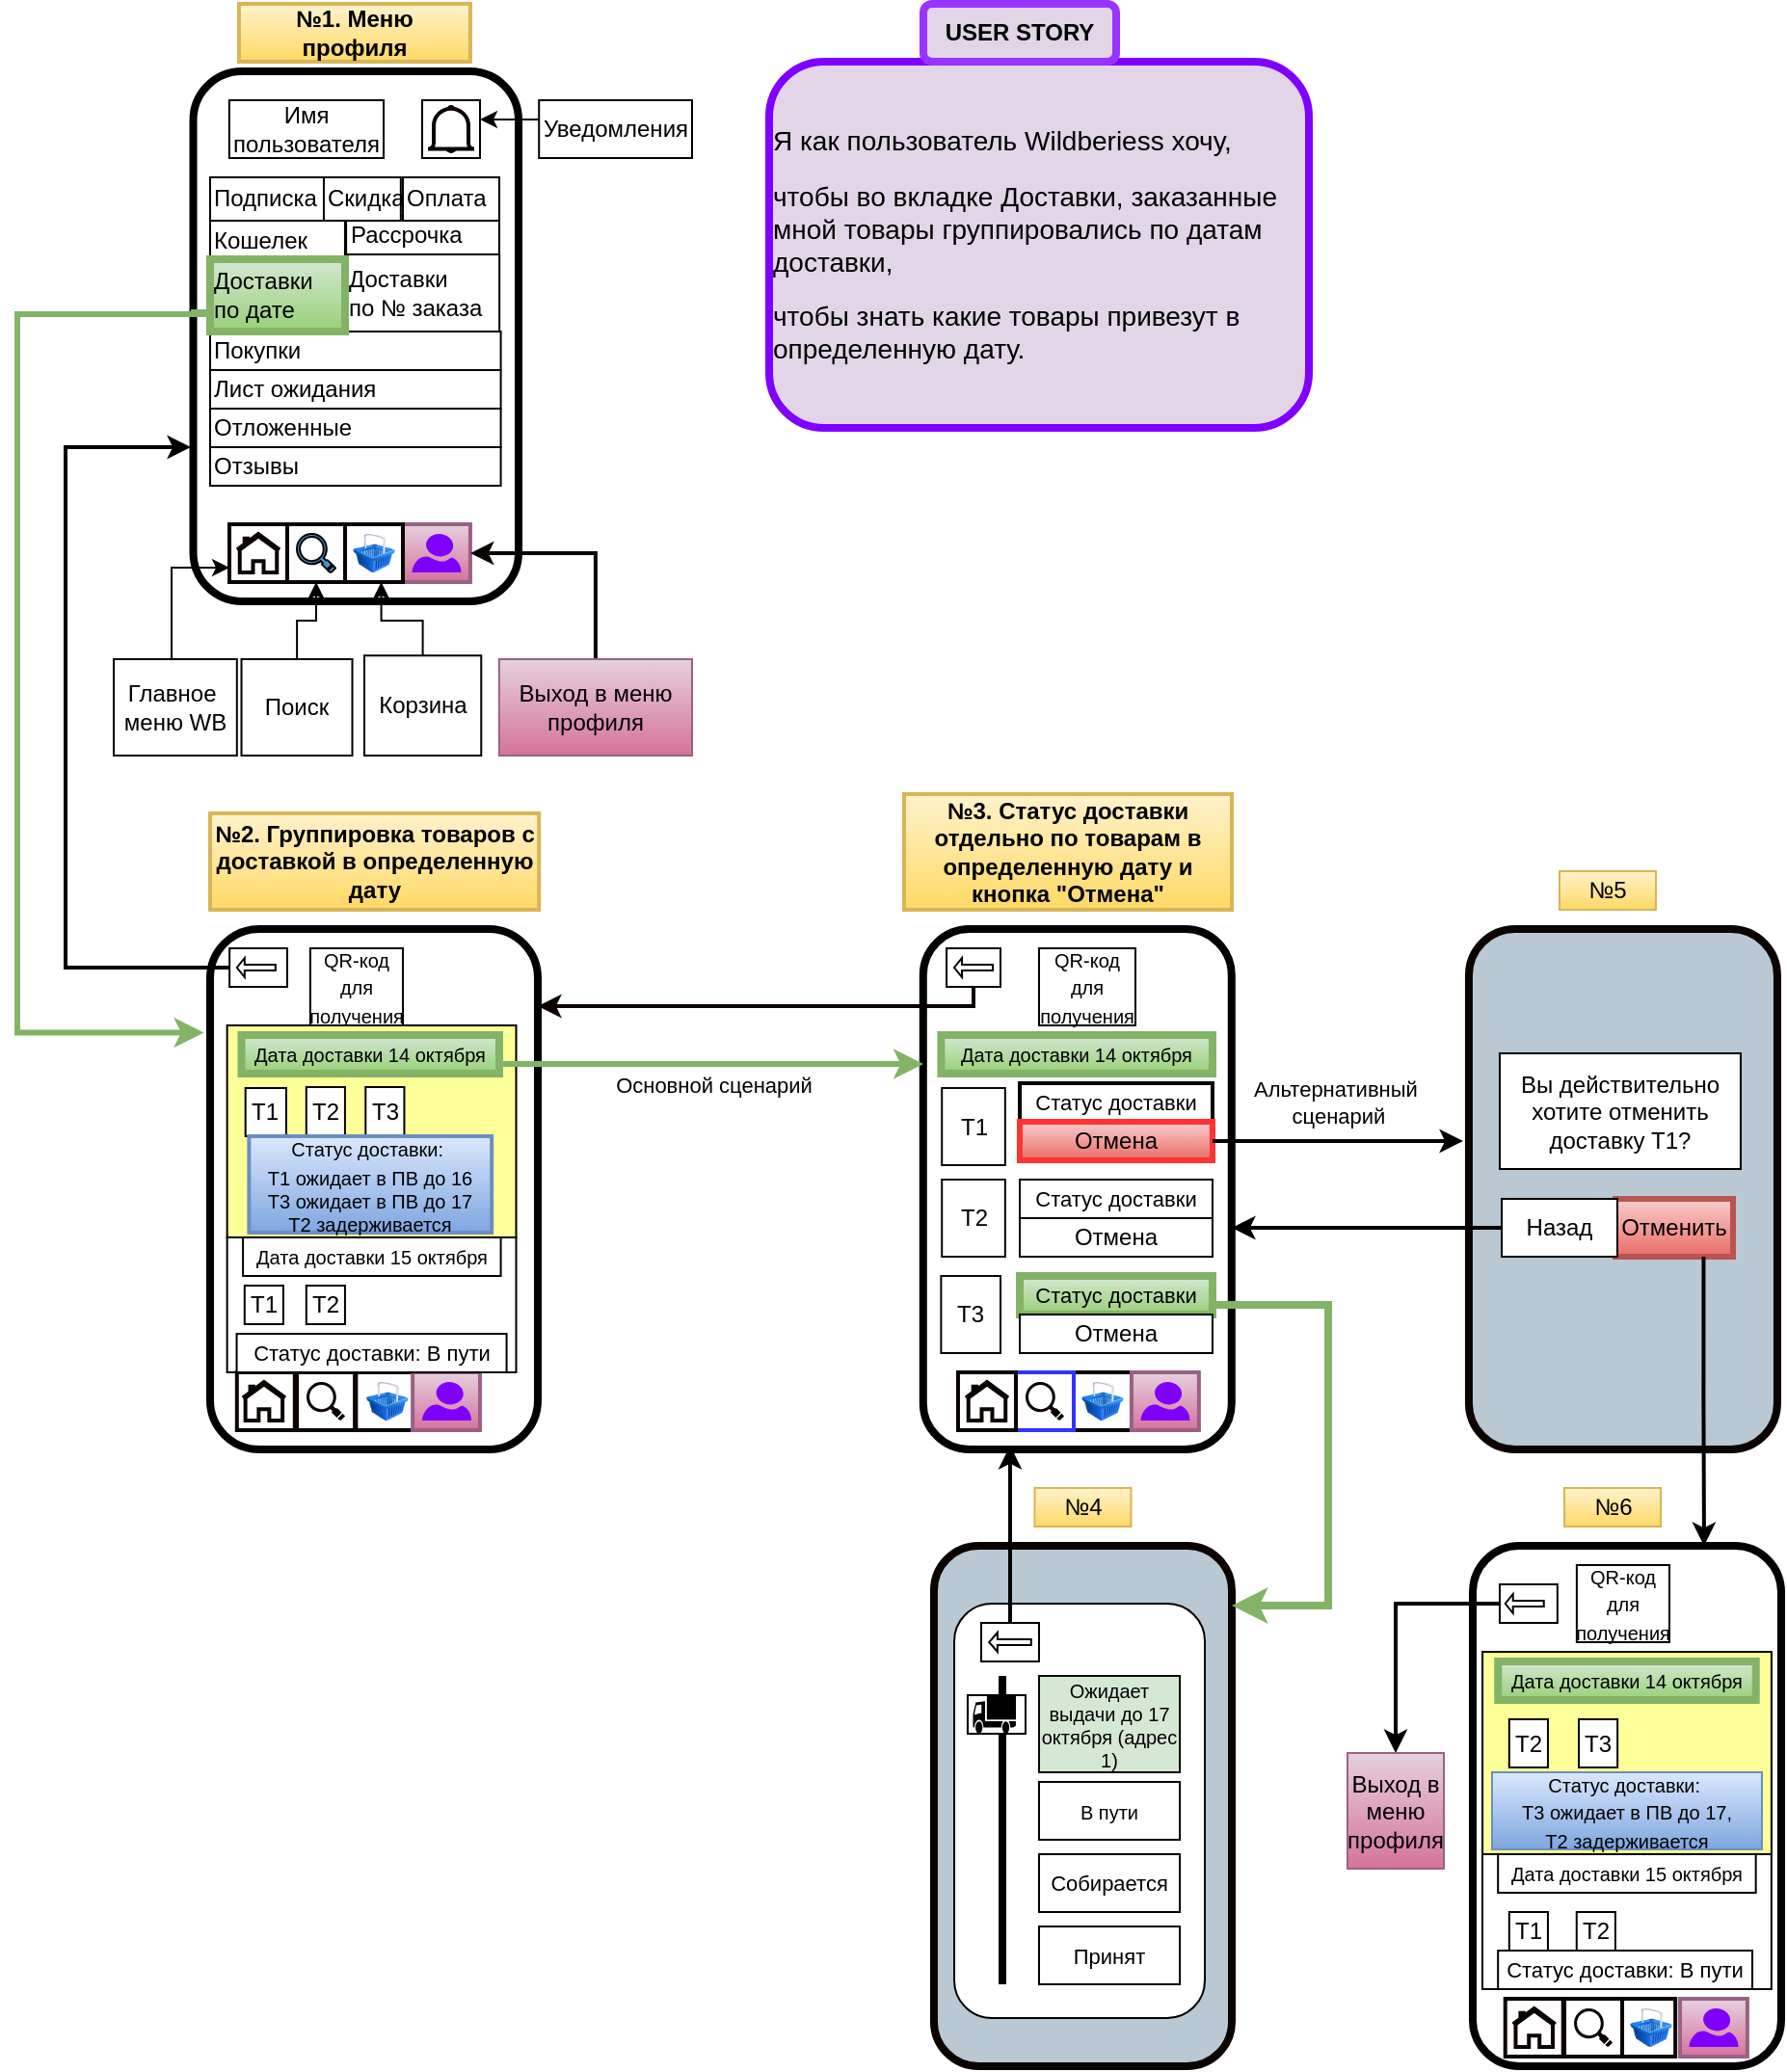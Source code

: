 <mxfile version="24.7.17">
  <diagram name="Макеты WB_доставка" id="18fFIu95Zde8k4f31owS">
    <mxGraphModel dx="1036" dy="606" grid="1" gridSize="10" guides="1" tooltips="1" connect="1" arrows="1" fold="1" page="1" pageScale="1" pageWidth="1169" pageHeight="1654" math="0" shadow="0">
      <root>
        <mxCell id="0" />
        <mxCell id="1" parent="0" />
        <mxCell id="nevb3saH_B1YmjPPsue9-28" value="" style="rounded=1;whiteSpace=wrap;html=1;fillColor=#bac8d3;strokeColor=#0A0300;strokeWidth=4;" parent="1" vertex="1">
          <mxGeometry x="495.48" y="810" width="154.52" height="270" as="geometry" />
        </mxCell>
        <mxCell id="rWrGN3gHzVz8Coaauby0-2" value="" style="rounded=1;whiteSpace=wrap;html=1;rotation=90;strokeWidth=4;" parent="1" vertex="1">
          <mxGeometry x="58.13" y="98.13" width="275" height="168.75" as="geometry" />
        </mxCell>
        <mxCell id="rWrGN3gHzVz8Coaauby0-6" value="" style="rounded=1;whiteSpace=wrap;html=1;rotation=90;strokeWidth=4;" parent="1" vertex="1">
          <mxGeometry x="434.89" y="545" width="270" height="160" as="geometry" />
        </mxCell>
        <mxCell id="rWrGN3gHzVz8Coaauby0-7" value="&lt;span style=&quot;color: rgba(0, 0, 0, 0); font-family: monospace; font-size: 0px; text-align: start; text-wrap: nowrap;&quot;&gt;%3CmxGraphModel%3E%3Croot%3E%3CmxCell%20id%3D%220%22%2F%3E%3CmxCell%20id%3D%221%22%20parent%3D%220%22%2F%3E%3CmxCell%20id%3D%222%22%20value%3D%22%26lt%3Bfont%20style%3D%26quot%3Bfont-size%3A%209px%3B%26quot%3B%26gt%3B%D0%94%D0%B0%D1%82%D0%B0%20%D0%B4%D0%BE%D1%81%D1%82%D0%B0%D0%B2%D0%BA%D0%B8%3A%2014%20%D0%BE%D0%BA%D1%82%D1%8F%D0%B1%D1%80%D1%8F%26lt%3B%2Ffont%26gt%3B%22%20style%3D%22rounded%3D0%3BwhiteSpace%3Dwrap%3Bhtml%3D1%3BfillColor%3D%23f8cecc%3BstrokeColor%3D%23FF3333%3BstrokeWidth%3D4%3B%22%20vertex%3D%221%22%20parent%3D%221%22%3E%3CmxGeometry%20x%3D%22419.93%22%20y%3D%22160%22%20width%3D%22130.07%22%20height%3D%2220%22%20as%3D%22geometry%22%2F%3E%3C%2FmxCell%3E%3C%2Froot%3E%3C%2FmxGraphModel%3E&lt;/span&gt;" style="rounded=1;whiteSpace=wrap;html=1;rotation=90;strokeWidth=4;" parent="1" vertex="1">
          <mxGeometry x="70" y="540" width="270" height="170" as="geometry" />
        </mxCell>
        <mxCell id="rWrGN3gHzVz8Coaauby0-9" value="Имя пользователя" style="rounded=0;whiteSpace=wrap;html=1;" parent="1" vertex="1">
          <mxGeometry x="129.93" y="60" width="80.07" height="30" as="geometry" />
        </mxCell>
        <mxCell id="rWrGN3gHzVz8Coaauby0-10" value="Кошелек" style="rounded=0;whiteSpace=wrap;html=1;align=left;" parent="1" vertex="1">
          <mxGeometry x="119.97" y="122.5" width="70" height="20" as="geometry" />
        </mxCell>
        <mxCell id="rWrGN3gHzVz8Coaauby0-11" value="Доставки&lt;div&gt;по № заказа&lt;/div&gt;" style="rounded=0;whiteSpace=wrap;html=1;strokeWidth=1;align=left;" parent="1" vertex="1">
          <mxGeometry x="190" y="140" width="80.07" height="40" as="geometry" />
        </mxCell>
        <mxCell id="rWrGN3gHzVz8Coaauby0-12" value="Покупки" style="rounded=0;whiteSpace=wrap;html=1;align=left;" parent="1" vertex="1">
          <mxGeometry x="120" y="180" width="150.79" height="20" as="geometry" />
        </mxCell>
        <mxCell id="rWrGN3gHzVz8Coaauby0-13" value="Лист ожидания" style="rounded=0;whiteSpace=wrap;html=1;align=left;" parent="1" vertex="1">
          <mxGeometry x="120" y="200" width="150.79" height="20" as="geometry" />
        </mxCell>
        <mxCell id="rWrGN3gHzVz8Coaauby0-14" value="Отложенные" style="rounded=0;whiteSpace=wrap;html=1;align=left;" parent="1" vertex="1">
          <mxGeometry x="120" y="220" width="150.79" height="20" as="geometry" />
        </mxCell>
        <mxCell id="rWrGN3gHzVz8Coaauby0-15" value="Отзывы" style="rounded=0;whiteSpace=wrap;html=1;align=left;" parent="1" vertex="1">
          <mxGeometry x="120" y="240" width="150.79" height="20" as="geometry" />
        </mxCell>
        <mxCell id="rWrGN3gHzVz8Coaauby0-16" value="" style="rounded=0;whiteSpace=wrap;html=1;" parent="1" vertex="1">
          <mxGeometry x="230" y="60" width="30" height="30" as="geometry" />
        </mxCell>
        <mxCell id="rWrGN3gHzVz8Coaauby0-23" value="Рассрочка" style="rounded=0;whiteSpace=wrap;html=1;align=left;" parent="1" vertex="1">
          <mxGeometry x="190.56" y="120" width="79.44" height="20" as="geometry" />
        </mxCell>
        <mxCell id="rWrGN3gHzVz8Coaauby0-25" value="Подписка" style="rounded=0;whiteSpace=wrap;html=1;align=left;" parent="1" vertex="1">
          <mxGeometry x="120" y="100" width="60" height="22.5" as="geometry" />
        </mxCell>
        <mxCell id="rWrGN3gHzVz8Coaauby0-26" value="Скидка" style="rounded=0;whiteSpace=wrap;html=1;align=left;" parent="1" vertex="1">
          <mxGeometry x="178.98" y="100" width="39.93" height="22.5" as="geometry" />
        </mxCell>
        <mxCell id="rWrGN3gHzVz8Coaauby0-27" value="Оплата" style="rounded=0;whiteSpace=wrap;html=1;align=left;" parent="1" vertex="1">
          <mxGeometry x="220" y="100" width="50" height="22.5" as="geometry" />
        </mxCell>
        <mxCell id="Fezao7reDhcHQFRqTaPX-107" value="" style="edgeStyle=orthogonalEdgeStyle;rounded=0;orthogonalLoop=1;jettySize=auto;html=1;" parent="1" source="rWrGN3gHzVz8Coaauby0-50" target="uTUmELYXSPTPNxnE2Mq3-73" edge="1">
          <mxGeometry relative="1" as="geometry" />
        </mxCell>
        <mxCell id="rWrGN3gHzVz8Coaauby0-50" value="&lt;font style=&quot;font-size: 10px;&quot;&gt;QR-код для получения&lt;/font&gt;" style="rounded=0;whiteSpace=wrap;html=1;" parent="1" vertex="1">
          <mxGeometry x="171.94" y="500" width="48.06" height="40" as="geometry" />
        </mxCell>
        <mxCell id="rWrGN3gHzVz8Coaauby0-55" value="&lt;font style=&quot;font-size: 10px;&quot;&gt;QR-код для получения&lt;/font&gt;" style="rounded=0;whiteSpace=wrap;html=1;" parent="1" vertex="1">
          <mxGeometry x="549.99" y="500" width="50.01" height="40" as="geometry" />
        </mxCell>
        <mxCell id="uTUmELYXSPTPNxnE2Mq3-58" style="edgeStyle=orthogonalEdgeStyle;rounded=0;orthogonalLoop=1;jettySize=auto;html=1;exitX=0;exitY=0.5;exitDx=0;exitDy=0;fillColor=#f0a30a;strokeColor=#000000;strokeWidth=2;" parent="1" source="rWrGN3gHzVz8Coaauby0-57" edge="1">
          <mxGeometry relative="1" as="geometry">
            <mxPoint x="110" y="240" as="targetPoint" />
            <mxPoint x="70.0" y="450" as="sourcePoint" />
            <Array as="points">
              <mxPoint x="45" y="510" />
              <mxPoint x="45" y="240" />
            </Array>
          </mxGeometry>
        </mxCell>
        <mxCell id="rWrGN3gHzVz8Coaauby0-57" value="" style="rounded=0;whiteSpace=wrap;html=1;" parent="1" vertex="1">
          <mxGeometry x="130.07" y="500" width="29.93" height="20" as="geometry" />
        </mxCell>
        <mxCell id="rWrGN3gHzVz8Coaauby0-61" value="&lt;span style=&quot;font-size: 11px;&quot;&gt;Статус доставки&lt;/span&gt;" style="rounded=0;whiteSpace=wrap;html=1;strokeWidth=2;" parent="1" vertex="1">
          <mxGeometry x="540" y="570" width="100" height="20" as="geometry" />
        </mxCell>
        <mxCell id="rWrGN3gHzVz8Coaauby0-83" value="" style="rounded=0;whiteSpace=wrap;html=1;" parent="1" vertex="1">
          <mxGeometry x="502.03" y="500" width="27.97" height="20" as="geometry" />
        </mxCell>
        <mxCell id="uTUmELYXSPTPNxnE2Mq3-1" value="" style="rounded=0;whiteSpace=wrap;html=1;fillColor=#e6d0de;strokeColor=#996185;strokeWidth=2;gradientColor=#d5739d;" parent="1" vertex="1">
          <mxGeometry x="220.01" y="280" width="34.95" height="30" as="geometry" />
        </mxCell>
        <mxCell id="uTUmELYXSPTPNxnE2Mq3-3" value="" style="rounded=0;whiteSpace=wrap;html=1;strokeColor=#0A0300;strokeWidth=2;" parent="1" vertex="1">
          <mxGeometry x="130" y="280" width="30" height="30" as="geometry" />
        </mxCell>
        <mxCell id="uTUmELYXSPTPNxnE2Mq3-4" value="" style="rounded=0;whiteSpace=wrap;html=1;strokeColor=#0A0300;strokeWidth=2;" parent="1" vertex="1">
          <mxGeometry x="160" y="280" width="30" height="30" as="geometry" />
        </mxCell>
        <mxCell id="uTUmELYXSPTPNxnE2Mq3-56" style="edgeStyle=orthogonalEdgeStyle;rounded=0;orthogonalLoop=1;jettySize=auto;html=1;entryX=1;entryY=0.5;entryDx=0;entryDy=0;fillColor=#0050ef;strokeColor=#0A0300;strokeWidth=2;" parent="1" source="uTUmELYXSPTPNxnE2Mq3-7" target="uTUmELYXSPTPNxnE2Mq3-1" edge="1">
          <mxGeometry relative="1" as="geometry">
            <Array as="points">
              <mxPoint x="320" y="295" />
            </Array>
          </mxGeometry>
        </mxCell>
        <mxCell id="uTUmELYXSPTPNxnE2Mq3-7" value="Выход в меню профиля" style="rounded=0;whiteSpace=wrap;html=1;fillColor=#e6d0de;strokeColor=#996185;gradientColor=#d5739d;" parent="1" vertex="1">
          <mxGeometry x="269.93" y="350" width="100.07" height="50" as="geometry" />
        </mxCell>
        <mxCell id="uTUmELYXSPTPNxnE2Mq3-8" value="&lt;b&gt;№1. Меню профиля&lt;/b&gt;" style="rounded=0;whiteSpace=wrap;html=1;fillColor=#fff2cc;strokeColor=#d6b656;strokeWidth=2;gradientColor=#ffd966;" parent="1" vertex="1">
          <mxGeometry x="134.96" y="10" width="120" height="30" as="geometry" />
        </mxCell>
        <mxCell id="uTUmELYXSPTPNxnE2Mq3-49" style="edgeStyle=orthogonalEdgeStyle;rounded=0;orthogonalLoop=1;jettySize=auto;html=1;entryX=0;entryY=0.75;entryDx=0;entryDy=0;" parent="1" source="uTUmELYXSPTPNxnE2Mq3-10" target="uTUmELYXSPTPNxnE2Mq3-3" edge="1">
          <mxGeometry relative="1" as="geometry">
            <Array as="points">
              <mxPoint x="100" y="303" />
            </Array>
          </mxGeometry>
        </mxCell>
        <mxCell id="uTUmELYXSPTPNxnE2Mq3-10" value="Главное&amp;nbsp;&lt;div&gt;меню WB&lt;/div&gt;" style="rounded=0;whiteSpace=wrap;html=1;" parent="1" vertex="1">
          <mxGeometry x="70" y="350" width="63.91" height="50" as="geometry" />
        </mxCell>
        <mxCell id="uTUmELYXSPTPNxnE2Mq3-15" value="" style="edgeStyle=orthogonalEdgeStyle;rounded=0;orthogonalLoop=1;jettySize=auto;html=1;entryX=0.25;entryY=1;entryDx=0;entryDy=0;" parent="1" source="uTUmELYXSPTPNxnE2Mq3-11" edge="1">
          <mxGeometry relative="1" as="geometry">
            <mxPoint x="208.763" y="310" as="targetPoint" />
            <Array as="points">
              <mxPoint x="231" y="330" />
              <mxPoint x="209" y="330" />
            </Array>
          </mxGeometry>
        </mxCell>
        <mxCell id="uTUmELYXSPTPNxnE2Mq3-11" value="Корзина" style="rounded=0;whiteSpace=wrap;html=1;direction=south;" parent="1" vertex="1">
          <mxGeometry x="200" y="348.12" width="60.63" height="51.88" as="geometry" />
        </mxCell>
        <mxCell id="uTUmELYXSPTPNxnE2Mq3-50" style="edgeStyle=orthogonalEdgeStyle;rounded=0;orthogonalLoop=1;jettySize=auto;html=1;entryX=0.5;entryY=1;entryDx=0;entryDy=0;" parent="1" source="uTUmELYXSPTPNxnE2Mq3-12" target="uTUmELYXSPTPNxnE2Mq3-4" edge="1">
          <mxGeometry relative="1" as="geometry" />
        </mxCell>
        <mxCell id="uTUmELYXSPTPNxnE2Mq3-12" value="Поиск" style="rounded=0;whiteSpace=wrap;html=1;" parent="1" vertex="1">
          <mxGeometry x="136.25" y="350" width="57.5" height="50" as="geometry" />
        </mxCell>
        <mxCell id="uTUmELYXSPTPNxnE2Mq3-28" value="" style="rounded=0;whiteSpace=wrap;html=1;strokeColor=#0A0300;strokeWidth=2;" parent="1" vertex="1">
          <mxGeometry x="190" y="280" width="30" height="30" as="geometry" />
        </mxCell>
        <mxCell id="uTUmELYXSPTPNxnE2Mq3-45" value="Уведомления" style="rounded=0;whiteSpace=wrap;html=1;" parent="1" vertex="1">
          <mxGeometry x="290.61" y="60" width="79.39" height="30" as="geometry" />
        </mxCell>
        <mxCell id="uTUmELYXSPTPNxnE2Mq3-46" value="Доставки&amp;nbsp;&lt;div&gt;по дате&lt;/div&gt;" style="rounded=0;whiteSpace=wrap;html=1;fillColor=#d5e8d4;strokeColor=#82b366;strokeWidth=4;align=left;gradientColor=#97d077;" parent="1" vertex="1">
          <mxGeometry x="120" y="142.5" width="70" height="37.5" as="geometry" />
        </mxCell>
        <mxCell id="uTUmELYXSPTPNxnE2Mq3-57" style="edgeStyle=orthogonalEdgeStyle;rounded=0;orthogonalLoop=1;jettySize=auto;html=1;entryX=0.199;entryY=1.019;entryDx=0;entryDy=0;entryPerimeter=0;strokeWidth=3;strokeColor=#82b366;fillColor=#d5e8d4;" parent="1" target="rWrGN3gHzVz8Coaauby0-7" edge="1">
          <mxGeometry relative="1" as="geometry">
            <mxPoint x="110" y="170" as="sourcePoint" />
            <Array as="points">
              <mxPoint x="117" y="170" />
              <mxPoint x="117" y="171" />
              <mxPoint x="20" y="171" />
              <mxPoint x="20" y="544" />
            </Array>
          </mxGeometry>
        </mxCell>
        <mxCell id="uTUmELYXSPTPNxnE2Mq3-59" value="" style="rounded=0;whiteSpace=wrap;html=1;fillColor=#FFFF99;" parent="1" vertex="1">
          <mxGeometry x="128.82" y="540" width="149.93" height="110" as="geometry" />
        </mxCell>
        <mxCell id="uTUmELYXSPTPNxnE2Mq3-60" value="" style="rounded=0;whiteSpace=wrap;html=1;" parent="1" vertex="1">
          <mxGeometry x="128.82" y="650" width="149.93" height="70" as="geometry" />
        </mxCell>
        <mxCell id="uTUmELYXSPTPNxnE2Mq3-62" value="" style="rounded=0;whiteSpace=wrap;html=1;strokeWidth=2;strokeColor=#0A0300;" parent="1" vertex="1">
          <mxGeometry x="195.68" y="720" width="30" height="30" as="geometry" />
        </mxCell>
        <mxCell id="uTUmELYXSPTPNxnE2Mq3-63" value="" style="rounded=0;whiteSpace=wrap;html=1;strokeColor=#0A0300;strokeWidth=2;" parent="1" vertex="1">
          <mxGeometry x="165.05" y="720" width="30" height="30" as="geometry" />
        </mxCell>
        <mxCell id="uTUmELYXSPTPNxnE2Mq3-64" value="" style="rounded=0;whiteSpace=wrap;html=1;strokeColor=#0A0300;strokeWidth=2;" parent="1" vertex="1">
          <mxGeometry x="133.91" y="720" width="30" height="30" as="geometry" />
        </mxCell>
        <mxCell id="uTUmELYXSPTPNxnE2Mq3-65" value="" style="rounded=0;whiteSpace=wrap;html=1;fillColor=#e6d0de;strokeColor=#996185;strokeWidth=2;gradientColor=#d5739d;" parent="1" vertex="1">
          <mxGeometry x="225.05" y="720" width="34.95" height="30" as="geometry" />
        </mxCell>
        <mxCell id="uTUmELYXSPTPNxnE2Mq3-72" value="&lt;b&gt;№2. Группировка товаров с доставкой в определенную дату&lt;/b&gt;" style="rounded=0;whiteSpace=wrap;html=1;fillColor=#fff2cc;strokeColor=#d6b656;strokeWidth=2;gradientColor=#ffd966;" parent="1" vertex="1">
          <mxGeometry x="120" y="430" width="170.61" height="50" as="geometry" />
        </mxCell>
        <mxCell id="uTUmELYXSPTPNxnE2Mq3-73" value="&lt;font style=&quot;font-size: 10px;&quot;&gt;Дата доставки 14 октября&lt;/font&gt;" style="rounded=0;whiteSpace=wrap;html=1;fillColor=#d5e8d4;strokeColor=#82b366;strokeWidth=4;gradientColor=#97d077;" parent="1" vertex="1">
          <mxGeometry x="136.25" y="545" width="133.75" height="20" as="geometry" />
        </mxCell>
        <mxCell id="uTUmELYXSPTPNxnE2Mq3-74" value="&lt;font style=&quot;font-size: 10px;&quot;&gt;Дата доставки 15 октября&lt;/font&gt;" style="rounded=0;whiteSpace=wrap;html=1;" parent="1" vertex="1">
          <mxGeometry x="137.04" y="650" width="133.75" height="20" as="geometry" />
        </mxCell>
        <mxCell id="uTUmELYXSPTPNxnE2Mq3-75" value="Т1" style="rounded=0;whiteSpace=wrap;html=1;" parent="1" vertex="1">
          <mxGeometry x="137.9" y="675" width="20.07" height="20" as="geometry" />
        </mxCell>
        <mxCell id="uTUmELYXSPTPNxnE2Mq3-76" value="Т3" style="rounded=0;whiteSpace=wrap;html=1;strokeWidth=1;" parent="1" vertex="1">
          <mxGeometry x="200.65" y="572" width="20.07" height="25" as="geometry" />
        </mxCell>
        <mxCell id="uTUmELYXSPTPNxnE2Mq3-84" value="Т2" style="rounded=0;whiteSpace=wrap;html=1;" parent="1" vertex="1">
          <mxGeometry x="169.9" y="675" width="20.07" height="20" as="geometry" />
        </mxCell>
        <mxCell id="uTUmELYXSPTPNxnE2Mq3-86" value="" style="rounded=0;whiteSpace=wrap;html=1;strokeColor=#0A0300;strokeWidth=2;" parent="1" vertex="1">
          <mxGeometry x="567.99" y="720" width="30" height="30" as="geometry" />
        </mxCell>
        <mxCell id="uTUmELYXSPTPNxnE2Mq3-87" value="" style="rounded=0;whiteSpace=wrap;html=1;strokeColor=#3333FF;strokeWidth=2;" parent="1" vertex="1">
          <mxGeometry x="537.99" y="720" width="30" height="30" as="geometry" />
        </mxCell>
        <mxCell id="uTUmELYXSPTPNxnE2Mq3-88" value="" style="rounded=0;whiteSpace=wrap;html=1;strokeWidth=2;strokeColor=#0A0300;" parent="1" vertex="1">
          <mxGeometry x="507.99" y="720" width="30" height="30" as="geometry" />
        </mxCell>
        <mxCell id="uTUmELYXSPTPNxnE2Mq3-90" value="" style="rounded=0;whiteSpace=wrap;html=1;fillColor=#e6d0de;strokeColor=#996185;strokeWidth=2;gradientColor=#d5739d;" parent="1" vertex="1">
          <mxGeometry x="597.99" y="720" width="34.95" height="30" as="geometry" />
        </mxCell>
        <mxCell id="uTUmELYXSPTPNxnE2Mq3-93" style="edgeStyle=orthogonalEdgeStyle;rounded=0;orthogonalLoop=1;jettySize=auto;html=1;strokeColor=#82B366;strokeWidth=3;fillColor=#d5e8d4;exitX=1;exitY=0.75;exitDx=0;exitDy=0;" parent="1" source="uTUmELYXSPTPNxnE2Mq3-73" edge="1">
          <mxGeometry relative="1" as="geometry">
            <mxPoint x="490" y="560" as="targetPoint" />
          </mxGeometry>
        </mxCell>
        <mxCell id="B9fNRetj1TYvKwLtEVBe-2" value="Основной сценарий" style="edgeLabel;html=1;align=center;verticalAlign=middle;resizable=0;points=[];" parent="uTUmELYXSPTPNxnE2Mq3-93" vertex="1" connectable="0">
          <mxGeometry x="0.043" y="-2" relative="1" as="geometry">
            <mxPoint x="-4" y="8" as="offset" />
          </mxGeometry>
        </mxCell>
        <mxCell id="uTUmELYXSPTPNxnE2Mq3-100" value="&lt;font style=&quot;font-size: 11px;&quot;&gt;Статус доставки&lt;/font&gt;" style="rounded=0;whiteSpace=wrap;html=1;fillColor=#d5e8d4;strokeColor=#82b366;strokeWidth=4;gradientColor=#97d077;" parent="1" vertex="1">
          <mxGeometry x="540" y="670" width="100" height="20" as="geometry" />
        </mxCell>
        <mxCell id="uTUmELYXSPTPNxnE2Mq3-103" value="Отм&lt;span style=&quot;color: rgba(0, 0, 0, 0); font-family: monospace; font-size: 0px; text-align: start; text-wrap: nowrap;&quot;&gt;%3CmxGraphModel%3E%3Croot%3E%3CmxCell%20id%3D%220%22%2F%3E%3CmxCell%20id%3D%221%22%20parent%3D%220%22%2F%3E%3CmxCell%20id%3D%222%22%20value%3D%22%D0%A1%D1%82%D0%B0%D1%82%D1%83%D1%81%22%20style%3D%22rounded%3D0%3BwhiteSpace%3Dwrap%3Bhtml%3D1%3B%22%20vertex%3D%221%22%20parent%3D%221%22%3E%3CmxGeometry%20x%3D%22549.99%22%20y%3D%22570%22%20width%3D%2252.01%22%20height%3D%2220%22%20as%3D%22geometry%22%2F%3E%3C%2FmxCell%3E%3C%2Froot%3E%3C%2FmxGraphModel%3E&lt;/span&gt;&lt;span style=&quot;color: rgba(0, 0, 0, 0); font-family: monospace; font-size: 0px; text-align: start; text-wrap: nowrap;&quot;&gt;%3CmxGraphModel%3E%3Croot%3E%3CmxCell%20id%3D%220%22%2F%3E%3CmxCell%20id%3D%221%22%20parent%3D%220%22%2F%3E%3CmxCell%20id%3D%222%22%20value%3D%22%D0%A1%D1%82%D0%B0%D1%82%D1%83%D1%81%22%20style%3D%22rounded%3D0%3BwhiteSpace%3Dwrap%3Bhtml%3D1%3B%22%20vertex%3D%221%22%20parent%3D%221%22%3E%3CmxGeometry%20x%3D%22549.99%22%20y%3D%22570%22%20width%3D%2252.01%22%20height%3D%2220%22%20as%3D%22geometry%22%2F%3E%3C%2FmxCell%3E%3C%2Froot%3E%3C%2FmxGraphModel%3E&lt;/span&gt;ена" style="rounded=0;whiteSpace=wrap;html=1;" parent="1" vertex="1">
          <mxGeometry x="540" y="690" width="100" height="20" as="geometry" />
        </mxCell>
        <mxCell id="uTUmELYXSPTPNxnE2Mq3-109" value="&lt;b&gt;№3. Статус доставки отдельно по товарам в определенную дату и кнопка &quot;Отмена&quot;&lt;/b&gt;" style="rounded=0;whiteSpace=wrap;html=1;fillColor=#fff2cc;strokeColor=#d6b656;strokeWidth=2;gradientColor=#ffd966;" parent="1" vertex="1">
          <mxGeometry x="480" y="420" width="170" height="60" as="geometry" />
        </mxCell>
        <mxCell id="nevb3saH_B1YmjPPsue9-5" value="&lt;font style=&quot;font-size: 10px;&quot;&gt;Дата доставки 14 октября&lt;/font&gt;" style="rounded=0;whiteSpace=wrap;html=1;fillColor=#d5e8d4;strokeColor=#82b366;strokeWidth=4;gradientColor=#97d077;" parent="1" vertex="1">
          <mxGeometry x="499.19" y="545" width="140.81" height="20" as="geometry" />
        </mxCell>
        <mxCell id="nevb3saH_B1YmjPPsue9-7" style="edgeStyle=orthogonalEdgeStyle;rounded=0;orthogonalLoop=1;jettySize=auto;html=1;" parent="1" source="uTUmELYXSPTPNxnE2Mq3-45" edge="1">
          <mxGeometry relative="1" as="geometry">
            <mxPoint x="260" y="70" as="targetPoint" />
            <Array as="points">
              <mxPoint x="340" y="70" />
              <mxPoint x="260" y="70" />
            </Array>
          </mxGeometry>
        </mxCell>
        <mxCell id="nevb3saH_B1YmjPPsue9-17" value="Отм&lt;span style=&quot;color: rgba(0, 0, 0, 0); font-family: monospace; font-size: 0px; text-align: start; text-wrap: nowrap;&quot;&gt;%3CmxGraphModel%3E%3Croot%3E%3CmxCell%20id%3D%220%22%2F%3E%3CmxCell%20id%3D%221%22%20parent%3D%220%22%2F%3E%3CmxCell%20id%3D%222%22%20value%3D%22%D0%A1%D1%82%D0%B0%D1%82%D1%83%D1%81%22%20style%3D%22rounded%3D0%3BwhiteSpace%3Dwrap%3Bhtml%3D1%3B%22%20vertex%3D%221%22%20parent%3D%221%22%3E%3CmxGeometry%20x%3D%22549.99%22%20y%3D%22570%22%20width%3D%2252.01%22%20height%3D%2220%22%20as%3D%22geometry%22%2F%3E%3C%2FmxCell%3E%3C%2Froot%3E%3C%2FmxGraphModel%3E&lt;/span&gt;&lt;span style=&quot;color: rgba(0, 0, 0, 0); font-family: monospace; font-size: 0px; text-align: start; text-wrap: nowrap;&quot;&gt;%3CmxGraphModel%3E%3Croot%3E%3CmxCell%20id%3D%220%22%2F%3E%3CmxCell%20id%3D%221%22%20parent%3D%220%22%2F%3E%3CmxCell%20id%3D%222%22%20value%3D%22%D0%A1%D1%82%D0%B0%D1%82%D1%83%D1%81%22%20style%3D%22rounded%3D0%3BwhiteSpace%3Dwrap%3Bhtml%3D1%3B%22%20vertex%3D%221%22%20parent%3D%221%22%3E%3CmxGeometry%20x%3D%22549.99%22%20y%3D%22570%22%20width%3D%2252.01%22%20height%3D%2220%22%20as%3D%22geometry%22%2F%3E%3C%2FmxCell%3E%3C%2Froot%3E%3C%2FmxGraphModel%3E&lt;/span&gt;ена" style="rounded=0;whiteSpace=wrap;html=1;fillColor=#f8cecc;strokeColor=#FF3333;strokeWidth=3;gradientColor=#ea6b66;" parent="1" vertex="1">
          <mxGeometry x="540" y="590" width="100" height="20" as="geometry" />
        </mxCell>
        <mxCell id="nevb3saH_B1YmjPPsue9-18" value="Отм&lt;span style=&quot;color: rgba(0, 0, 0, 0); font-family: monospace; font-size: 0px; text-align: start; text-wrap: nowrap;&quot;&gt;%3CmxGraphModel%3E%3Croot%3E%3CmxCell%20id%3D%220%22%2F%3E%3CmxCell%20id%3D%221%22%20parent%3D%220%22%2F%3E%3CmxCell%20id%3D%222%22%20value%3D%22%D0%A1%D1%82%D0%B0%D1%82%D1%83%D1%81%22%20style%3D%22rounded%3D0%3BwhiteSpace%3Dwrap%3Bhtml%3D1%3B%22%20vertex%3D%221%22%20parent%3D%221%22%3E%3CmxGeometry%20x%3D%22549.99%22%20y%3D%22570%22%20width%3D%2252.01%22%20height%3D%2220%22%20as%3D%22geometry%22%2F%3E%3C%2FmxCell%3E%3C%2Froot%3E%3C%2FmxGraphModel%3E&lt;/span&gt;&lt;span style=&quot;color: rgba(0, 0, 0, 0); font-family: monospace; font-size: 0px; text-align: start; text-wrap: nowrap;&quot;&gt;%3CmxGraphModel%3E%3Croot%3E%3CmxCell%20id%3D%220%22%2F%3E%3CmxCell%20id%3D%221%22%20parent%3D%220%22%2F%3E%3CmxCell%20id%3D%222%22%20value%3D%22%D0%A1%D1%82%D0%B0%D1%82%D1%83%D1%81%22%20style%3D%22rounded%3D0%3BwhiteSpace%3Dwrap%3Bhtml%3D1%3B%22%20vertex%3D%221%22%20parent%3D%221%22%3E%3CmxGeometry%20x%3D%22549.99%22%20y%3D%22570%22%20width%3D%2252.01%22%20height%3D%2220%22%20as%3D%22geometry%22%2F%3E%3C%2FmxCell%3E%3C%2Froot%3E%3C%2FmxGraphModel%3E&lt;/span&gt;ена" style="rounded=0;whiteSpace=wrap;html=1;" parent="1" vertex="1">
          <mxGeometry x="540" y="640" width="100" height="20" as="geometry" />
        </mxCell>
        <mxCell id="nevb3saH_B1YmjPPsue9-20" value="&lt;span style=&quot;font-size: 11px;&quot;&gt;Статус доставки&lt;/span&gt;" style="rounded=0;whiteSpace=wrap;html=1;strokeWidth=1;" parent="1" vertex="1">
          <mxGeometry x="540" y="620" width="100" height="20" as="geometry" />
        </mxCell>
        <mxCell id="nevb3saH_B1YmjPPsue9-23" value="Т1" style="rounded=0;whiteSpace=wrap;html=1;strokeColor=#0A0300;strokeWidth=1;" parent="1" vertex="1">
          <mxGeometry x="499.6" y="572.5" width="32.82" height="40" as="geometry" />
        </mxCell>
        <mxCell id="nevb3saH_B1YmjPPsue9-24" value="Т2" style="rounded=0;whiteSpace=wrap;html=1;strokeColor=#0A0300;strokeWidth=1;" parent="1" vertex="1">
          <mxGeometry x="499.6" y="620" width="32.82" height="40" as="geometry" />
        </mxCell>
        <mxCell id="nevb3saH_B1YmjPPsue9-25" value="Т3" style="rounded=0;whiteSpace=wrap;html=1;strokeColor=#0A0300;strokeWidth=1;" parent="1" vertex="1">
          <mxGeometry x="499.19" y="670" width="30.81" height="40" as="geometry" />
        </mxCell>
        <mxCell id="nevb3saH_B1YmjPPsue9-30" style="edgeStyle=orthogonalEdgeStyle;rounded=0;orthogonalLoop=1;jettySize=auto;html=1;fillColor=#f0a30a;strokeColor=#0A0300;strokeWidth=2;" parent="1" source="rWrGN3gHzVz8Coaauby0-83" edge="1">
          <mxGeometry relative="1" as="geometry">
            <mxPoint x="290" y="530" as="targetPoint" />
            <Array as="points">
              <mxPoint x="516" y="530" />
              <mxPoint x="290" y="530" />
            </Array>
          </mxGeometry>
        </mxCell>
        <mxCell id="nevb3saH_B1YmjPPsue9-73" value="" style="rounded=1;whiteSpace=wrap;html=1;" parent="1" vertex="1">
          <mxGeometry x="506.01" y="840" width="130" height="215" as="geometry" />
        </mxCell>
        <mxCell id="nevb3saH_B1YmjPPsue9-75" value="" style="line;strokeWidth=4;direction=south;html=1;perimeter=backbonePerimeter;points=[];outlineConnect=0;" parent="1" vertex="1">
          <mxGeometry x="526.01" y="877.5" width="10" height="160" as="geometry" />
        </mxCell>
        <mxCell id="nevb3saH_B1YmjPPsue9-77" value="Ожидает выдачи до 17 октября (адрес 1)" style="rounded=0;whiteSpace=wrap;html=1;fontSize=10;fillColor=#d5e8d4;strokeColor=#0A0300;" parent="1" vertex="1">
          <mxGeometry x="549.99" y="877.5" width="73.05" height="50" as="geometry" />
        </mxCell>
        <mxCell id="nevb3saH_B1YmjPPsue9-78" value="В пути" style="rounded=0;whiteSpace=wrap;html=1;fontSize=10;" parent="1" vertex="1">
          <mxGeometry x="549.99" y="932.5" width="73.05" height="30" as="geometry" />
        </mxCell>
        <mxCell id="nevb3saH_B1YmjPPsue9-79" value="&lt;font style=&quot;font-size: 11px;&quot;&gt;Собирается&lt;/font&gt;" style="rounded=0;whiteSpace=wrap;html=1;fontSize=10;" parent="1" vertex="1">
          <mxGeometry x="549.99" y="970" width="73.05" height="30" as="geometry" />
        </mxCell>
        <mxCell id="nevb3saH_B1YmjPPsue9-80" value="&lt;font style=&quot;font-size: 11px;&quot;&gt;Принят&lt;/font&gt;" style="rounded=0;whiteSpace=wrap;html=1;fontSize=10;" parent="1" vertex="1">
          <mxGeometry x="549.99" y="1007.5" width="73.05" height="30" as="geometry" />
        </mxCell>
        <mxCell id="nevb3saH_B1YmjPPsue9-92" value="" style="rounded=0;whiteSpace=wrap;html=1;" parent="1" vertex="1">
          <mxGeometry x="519.99" y="850" width="30" height="20" as="geometry" />
        </mxCell>
        <mxCell id="nevb3saH_B1YmjPPsue9-98" style="edgeStyle=orthogonalEdgeStyle;rounded=0;orthogonalLoop=1;jettySize=auto;html=1;strokeWidth=4;strokeColor=#82B366;" parent="1" source="uTUmELYXSPTPNxnE2Mq3-100" edge="1">
          <mxGeometry relative="1" as="geometry">
            <Array as="points">
              <mxPoint x="700" y="685" />
              <mxPoint x="700" y="841" />
            </Array>
            <mxPoint x="650" y="841" as="targetPoint" />
          </mxGeometry>
        </mxCell>
        <mxCell id="Fezao7reDhcHQFRqTaPX-1" value="&lt;p class=&quot;MsoNormal&quot; style=&quot;&quot;&gt;&lt;font style=&quot;font-size: 14px;&quot;&gt;Я как пользователь Wildberiess хочу,&amp;nbsp;&lt;/font&gt;&lt;/p&gt;&lt;p class=&quot;MsoNormal&quot; style=&quot;&quot;&gt;&lt;span style=&quot;font-size: 14px; background-color: initial;&quot;&gt;чтобы во вкладке&amp;nbsp;&lt;/span&gt;&lt;span style=&quot;font-size: 14px; background-color: initial;&quot;&gt;Доставки, заказанные мной&amp;nbsp;товары группировались по датам доставки,&amp;nbsp;&lt;/span&gt;&lt;/p&gt;&lt;p class=&quot;MsoNormal&quot; style=&quot;&quot;&gt;&lt;span style=&quot;font-size: 14px; background-color: initial;&quot;&gt;чтобы знать&amp;nbsp;&lt;/span&gt;&lt;span style=&quot;font-size: 14px; background-color: initial;&quot;&gt;какие товары привезут в определенную дату.&lt;/span&gt;&lt;/p&gt;" style="rounded=1;whiteSpace=wrap;html=1;fillColor=#e1d5e7;strokeColor=#7F00FF;strokeWidth=4;align=left;" parent="1" vertex="1">
          <mxGeometry x="410" y="40" width="280" height="190" as="geometry" />
        </mxCell>
        <mxCell id="Fezao7reDhcHQFRqTaPX-2" value="&lt;b&gt;USER STORY&lt;/b&gt;" style="rounded=1;whiteSpace=wrap;html=1;fillColor=#e1d5e7;strokeColor=#9933FF;strokeWidth=4;" parent="1" vertex="1">
          <mxGeometry x="490" y="10" width="100" height="30" as="geometry" />
        </mxCell>
        <mxCell id="Fezao7reDhcHQFRqTaPX-3" value="" style="image;html=1;image=img/lib/clip_art/finance/Shopping_Cart_128x128.png" parent="1" vertex="1">
          <mxGeometry x="190.03" y="285" width="30" height="20" as="geometry" />
        </mxCell>
        <mxCell id="Fezao7reDhcHQFRqTaPX-6" value="" style="image;html=1;image=img/lib/clip_art/finance/Shopping_Cart_128x128.png" parent="1" vertex="1">
          <mxGeometry x="567.99" y="725" width="30" height="20" as="geometry" />
        </mxCell>
        <mxCell id="Fezao7reDhcHQFRqTaPX-7" value="" style="image;html=1;image=img/lib/clip_art/finance/Shopping_Cart_128x128.png;imageBackground=default;imageBorder=none;" parent="1" vertex="1">
          <mxGeometry x="200" y="725" width="23.75" height="20" as="geometry" />
        </mxCell>
        <mxCell id="Fezao7reDhcHQFRqTaPX-10" value="" style="shadow=0;dashed=0;html=1;strokeColor=#0A0300;fillColor=#4495D1;labelPosition=center;verticalLabelPosition=bottom;verticalAlign=top;align=center;outlineConnect=0;shape=mxgraph.veeam.magnifying_glass;pointerEvents=1;strokeWidth=1;" parent="1" vertex="1">
          <mxGeometry x="165" y="285" width="20" height="20" as="geometry" />
        </mxCell>
        <mxCell id="Fezao7reDhcHQFRqTaPX-11" value="" style="shadow=0;dashed=0;html=1;strokeColor=none;fillColor=#0A0300;labelPosition=center;verticalLabelPosition=bottom;verticalAlign=top;align=center;outlineConnect=0;shape=mxgraph.veeam.magnifying_glass;pointerEvents=1;" parent="1" vertex="1">
          <mxGeometry x="542.99" y="725" width="20" height="20" as="geometry" />
        </mxCell>
        <mxCell id="Fezao7reDhcHQFRqTaPX-12" value="" style="shadow=0;dashed=0;html=1;strokeColor=none;fillColor=#0A0300;labelPosition=center;verticalLabelPosition=bottom;verticalAlign=top;align=center;outlineConnect=0;shape=mxgraph.veeam.magnifying_glass;pointerEvents=1;" parent="1" vertex="1">
          <mxGeometry x="170" y="725" width="20" height="20" as="geometry" />
        </mxCell>
        <mxCell id="Fezao7reDhcHQFRqTaPX-13" value="" style="html=1;verticalLabelPosition=bottom;align=center;labelBackgroundColor=#ffffff;verticalAlign=top;strokeWidth=2;strokeColor=#0A0300;shadow=0;dashed=0;shape=mxgraph.ios7.icons.home;" parent="1" vertex="1">
          <mxGeometry x="134" y="285" width="22" height="20" as="geometry" />
        </mxCell>
        <mxCell id="Fezao7reDhcHQFRqTaPX-14" value="" style="html=1;verticalLabelPosition=bottom;align=center;labelBackgroundColor=#ffffff;verticalAlign=top;strokeWidth=2;strokeColor=#0A0300;shadow=0;dashed=0;shape=mxgraph.ios7.icons.home;" parent="1" vertex="1">
          <mxGeometry x="511.99" y="725" width="22" height="20" as="geometry" />
        </mxCell>
        <mxCell id="Fezao7reDhcHQFRqTaPX-15" value="" style="html=1;verticalLabelPosition=bottom;align=center;labelBackgroundColor=#ffffff;verticalAlign=top;strokeWidth=2;strokeColor=#0A0300;shadow=0;dashed=0;shape=mxgraph.ios7.icons.home;" parent="1" vertex="1">
          <mxGeometry x="136.94" y="725" width="22" height="20" as="geometry" />
        </mxCell>
        <mxCell id="Fezao7reDhcHQFRqTaPX-16" value="" style="verticalLabelPosition=bottom;html=1;verticalAlign=top;align=center;strokeColor=none;fillColor=#7F00FF;shape=mxgraph.azure.user;" parent="1" vertex="1">
          <mxGeometry x="224.74" y="285" width="25.5" height="20" as="geometry" />
        </mxCell>
        <mxCell id="Fezao7reDhcHQFRqTaPX-17" value="" style="verticalLabelPosition=bottom;html=1;verticalAlign=top;align=center;strokeColor=none;fillColor=#7F00FF;shape=mxgraph.azure.user;" parent="1" vertex="1">
          <mxGeometry x="602.71" y="725" width="25.5" height="20" as="geometry" />
        </mxCell>
        <mxCell id="Fezao7reDhcHQFRqTaPX-18" value="" style="verticalLabelPosition=bottom;html=1;verticalAlign=top;align=center;strokeColor=none;fillColor=#7F00FF;shape=mxgraph.azure.user;" parent="1" vertex="1">
          <mxGeometry x="230" y="725" width="25.5" height="20" as="geometry" />
        </mxCell>
        <mxCell id="Fezao7reDhcHQFRqTaPX-22" value="" style="rounded=0;whiteSpace=wrap;html=1;" parent="1" vertex="1">
          <mxGeometry x="512.99" y="887.5" width="30" height="20" as="geometry" />
        </mxCell>
        <mxCell id="Fezao7reDhcHQFRqTaPX-23" value="" style="shape=mxgraph.signs.transportation.truck_1;html=1;pointerEvents=1;fillColor=#000000;strokeColor=none;verticalLabelPosition=bottom;verticalAlign=top;align=center;" parent="1" vertex="1">
          <mxGeometry x="515.74" y="887.5" width="22.25" height="20" as="geometry" />
        </mxCell>
        <mxCell id="Fezao7reDhcHQFRqTaPX-25" value="&lt;span style=&quot;font-size: 11px;&quot;&gt;Статус доставки: В пути&lt;/span&gt;" style="rounded=0;whiteSpace=wrap;html=1;" parent="1" vertex="1">
          <mxGeometry x="133.78" y="700" width="140" height="20" as="geometry" />
        </mxCell>
        <mxCell id="Fezao7reDhcHQFRqTaPX-27" value="" style="shape=singleArrow;direction=west;whiteSpace=wrap;html=1;" parent="1" vertex="1">
          <mxGeometry x="524.09" y="855" width="21.8" height="10" as="geometry" />
        </mxCell>
        <mxCell id="Fezao7reDhcHQFRqTaPX-28" value="" style="shape=singleArrow;direction=west;whiteSpace=wrap;html=1;" parent="1" vertex="1">
          <mxGeometry x="133.91" y="505" width="20" height="10" as="geometry" />
        </mxCell>
        <mxCell id="Fezao7reDhcHQFRqTaPX-29" value="" style="shape=singleArrow;direction=west;whiteSpace=wrap;html=1;" parent="1" vertex="1">
          <mxGeometry x="506.01" y="505" width="20" height="10" as="geometry" />
        </mxCell>
        <mxCell id="Fezao7reDhcHQFRqTaPX-30" value="" style="html=1;verticalLabelPosition=bottom;align=center;labelBackgroundColor=#ffffff;verticalAlign=top;strokeWidth=2;strokeColor=#0A0300;shadow=0;dashed=0;shape=mxgraph.ios7.icons.bell;" parent="1" vertex="1">
          <mxGeometry x="233" y="63.45" width="24" height="23.1" as="geometry" />
        </mxCell>
        <mxCell id="Fezao7reDhcHQFRqTaPX-64" value="Т2" style="rounded=0;whiteSpace=wrap;html=1;strokeWidth=1;strokeColor=#0A0300;" parent="1" vertex="1">
          <mxGeometry x="169.9" y="572" width="20.07" height="25" as="geometry" />
        </mxCell>
        <mxCell id="Fezao7reDhcHQFRqTaPX-97" value="" style="rounded=1;whiteSpace=wrap;html=1;rotation=90;strokeWidth=4;fillColor=#BAC8D3;strokeColor=#0A0300;" parent="1" vertex="1">
          <mxGeometry x="717.97" y="545" width="270" height="160" as="geometry" />
        </mxCell>
        <mxCell id="Fezao7reDhcHQFRqTaPX-101" value="Вы действительно хотите отменить доставку Т1?" style="rounded=0;whiteSpace=wrap;html=1;" parent="1" vertex="1">
          <mxGeometry x="788.98" y="554.5" width="125" height="60" as="geometry" />
        </mxCell>
        <mxCell id="Fezao7reDhcHQFRqTaPX-102" value="Отменить" style="rounded=0;whiteSpace=wrap;html=1;fillColor=#f8cecc;strokeColor=#b85450;strokeWidth=3;gradientColor=#ea6b66;" parent="1" vertex="1">
          <mxGeometry x="848.95" y="630" width="61.05" height="30" as="geometry" />
        </mxCell>
        <mxCell id="Fezao7reDhcHQFRqTaPX-106" style="edgeStyle=orthogonalEdgeStyle;rounded=0;orthogonalLoop=1;jettySize=auto;html=1;strokeWidth=2;" parent="1" source="Fezao7reDhcHQFRqTaPX-103" edge="1">
          <mxGeometry relative="1" as="geometry">
            <mxPoint x="650" y="645" as="targetPoint" />
            <Array as="points">
              <mxPoint x="710" y="645" />
              <mxPoint x="710" y="645" />
            </Array>
          </mxGeometry>
        </mxCell>
        <mxCell id="Fezao7reDhcHQFRqTaPX-103" value="Назад" style="rounded=0;whiteSpace=wrap;html=1;" parent="1" vertex="1">
          <mxGeometry x="790" y="630" width="60" height="30" as="geometry" />
        </mxCell>
        <mxCell id="Fezao7reDhcHQFRqTaPX-108" value="&lt;span style=&quot;color: rgba(0, 0, 0, 0); font-family: monospace; font-size: 0px; text-align: start; text-wrap: nowrap;&quot;&gt;%3CmxGraphModel%3E%3Croot%3E%3CmxCell%20id%3D%220%22%2F%3E%3CmxCell%20id%3D%221%22%20parent%3D%220%22%2F%3E%3CmxCell%20id%3D%222%22%20value%3D%22%26lt%3Bfont%20style%3D%26quot%3Bfont-size%3A%209px%3B%26quot%3B%26gt%3B%D0%94%D0%B0%D1%82%D0%B0%20%D0%B4%D0%BE%D1%81%D1%82%D0%B0%D0%B2%D0%BA%D0%B8%3A%2014%20%D0%BE%D0%BA%D1%82%D1%8F%D0%B1%D1%80%D1%8F%26lt%3B%2Ffont%26gt%3B%22%20style%3D%22rounded%3D0%3BwhiteSpace%3Dwrap%3Bhtml%3D1%3BfillColor%3D%23f8cecc%3BstrokeColor%3D%23FF3333%3BstrokeWidth%3D4%3B%22%20vertex%3D%221%22%20parent%3D%221%22%3E%3CmxGeometry%20x%3D%22419.93%22%20y%3D%22160%22%20width%3D%22130.07%22%20height%3D%2220%22%20as%3D%22geometry%22%2F%3E%3C%2FmxCell%3E%3C%2Froot%3E%3C%2FmxGraphModel%3E&lt;/span&gt;" style="rounded=1;whiteSpace=wrap;html=1;rotation=90;strokeWidth=4;" parent="1" vertex="1">
          <mxGeometry x="719.99" y="865" width="270" height="160" as="geometry" />
        </mxCell>
        <mxCell id="Fezao7reDhcHQFRqTaPX-109" value="" style="rounded=0;whiteSpace=wrap;html=1;strokeColor=#0A0300;strokeWidth=2;" parent="1" vertex="1">
          <mxGeometry x="850.07" y="1045" width="30" height="30" as="geometry" />
        </mxCell>
        <mxCell id="Fezao7reDhcHQFRqTaPX-110" value="" style="rounded=0;whiteSpace=wrap;html=1;strokeColor=#0A0300;strokeWidth=2;" parent="1" vertex="1">
          <mxGeometry x="822.51" y="1045" width="30" height="30" as="geometry" />
        </mxCell>
        <mxCell id="Fezao7reDhcHQFRqTaPX-111" value="" style="rounded=0;whiteSpace=wrap;html=1;strokeColor=#0A0300;strokeWidth=2;" parent="1" vertex="1">
          <mxGeometry x="791.86" y="1045" width="30" height="30" as="geometry" />
        </mxCell>
        <mxCell id="Fezao7reDhcHQFRqTaPX-112" value="" style="rounded=0;whiteSpace=wrap;html=1;fillColor=#e6d0de;strokeColor=#996185;strokeWidth=2;gradientColor=#d5739d;" parent="1" vertex="1">
          <mxGeometry x="882.51" y="1045" width="34.95" height="30" as="geometry" />
        </mxCell>
        <mxCell id="Fezao7reDhcHQFRqTaPX-113" value="" style="html=1;verticalLabelPosition=bottom;align=center;labelBackgroundColor=#ffffff;verticalAlign=top;strokeWidth=2;strokeColor=#0A0300;shadow=0;dashed=0;shape=mxgraph.ios7.icons.home;" parent="1" vertex="1">
          <mxGeometry x="795.86" y="1050" width="22" height="20" as="geometry" />
        </mxCell>
        <mxCell id="Fezao7reDhcHQFRqTaPX-115" value="" style="shadow=0;dashed=0;html=1;strokeColor=none;fillColor=#0A0300;labelPosition=center;verticalLabelPosition=bottom;verticalAlign=top;align=center;outlineConnect=0;shape=mxgraph.veeam.magnifying_glass;pointerEvents=1;" parent="1" vertex="1">
          <mxGeometry x="827.51" y="1050" width="20" height="20" as="geometry" />
        </mxCell>
        <mxCell id="Fezao7reDhcHQFRqTaPX-116" value="" style="image;html=1;image=img/lib/clip_art/finance/Shopping_Cart_128x128.png" parent="1" vertex="1">
          <mxGeometry x="852.51" y="1050" width="30" height="20" as="geometry" />
        </mxCell>
        <mxCell id="Fezao7reDhcHQFRqTaPX-120" value="" style="verticalLabelPosition=bottom;html=1;verticalAlign=top;align=center;strokeColor=none;fillColor=#7F00FF;shape=mxgraph.azure.user;" parent="1" vertex="1">
          <mxGeometry x="887.23" y="1050" width="25.5" height="20" as="geometry" />
        </mxCell>
        <mxCell id="aNIDtkYZK-gJsD_tiZYX-11" style="edgeStyle=orthogonalEdgeStyle;rounded=0;orthogonalLoop=1;jettySize=auto;html=1;entryX=0.5;entryY=0;entryDx=0;entryDy=0;strokeWidth=2;" edge="1" parent="1" source="Fezao7reDhcHQFRqTaPX-121" target="Fezao7reDhcHQFRqTaPX-136">
          <mxGeometry relative="1" as="geometry" />
        </mxCell>
        <mxCell id="Fezao7reDhcHQFRqTaPX-121" value="" style="rounded=0;whiteSpace=wrap;html=1;" parent="1" vertex="1">
          <mxGeometry x="788.98" y="830" width="29.93" height="20" as="geometry" />
        </mxCell>
        <mxCell id="Fezao7reDhcHQFRqTaPX-122" value="" style="shape=singleArrow;direction=west;whiteSpace=wrap;html=1;" parent="1" vertex="1">
          <mxGeometry x="791.86" y="835" width="20" height="10" as="geometry" />
        </mxCell>
        <mxCell id="Fezao7reDhcHQFRqTaPX-124" value="&lt;font style=&quot;font-size: 10px;&quot;&gt;QR-код для получения&lt;/font&gt;" style="rounded=0;whiteSpace=wrap;html=1;" parent="1" vertex="1">
          <mxGeometry x="828.94" y="820" width="48.06" height="40" as="geometry" />
        </mxCell>
        <mxCell id="Fezao7reDhcHQFRqTaPX-125" value="" style="rounded=0;whiteSpace=wrap;html=1;fillColor=#FFFF99;" parent="1" vertex="1">
          <mxGeometry x="780.03" y="865" width="149.93" height="105" as="geometry" />
        </mxCell>
        <mxCell id="Fezao7reDhcHQFRqTaPX-126" value="&lt;font style=&quot;font-size: 10px;&quot;&gt;Дата доставки 14 октября&lt;/font&gt;" style="rounded=0;whiteSpace=wrap;html=1;fillColor=#d5e8d4;strokeColor=#82b366;strokeWidth=4;gradientColor=#97d077;" parent="1" vertex="1">
          <mxGeometry x="788.11" y="870" width="133.75" height="20" as="geometry" />
        </mxCell>
        <mxCell id="Fezao7reDhcHQFRqTaPX-127" value="Т2" style="rounded=0;whiteSpace=wrap;html=1;strokeWidth=1;" parent="1" vertex="1">
          <mxGeometry x="793.91" y="900" width="20.07" height="25" as="geometry" />
        </mxCell>
        <mxCell id="Fezao7reDhcHQFRqTaPX-129" value="&lt;font style=&quot;font-size: 10px;&quot;&gt;Статус доставки:&amp;nbsp;&lt;/font&gt;&lt;div&gt;&lt;font style=&quot;font-size: 10px;&quot;&gt;Т3 ожидает в ПВ до 17,&lt;/font&gt;&lt;div&gt;&lt;font style=&quot;font-size: 10px;&quot;&gt;Т2 задерживается&lt;/font&gt;&lt;/div&gt;&lt;/div&gt;" style="rounded=0;whiteSpace=wrap;html=1;align=center;fillColor=#dae8fc;gradientColor=#7ea6e0;strokeColor=#6c8ebf;" parent="1" vertex="1">
          <mxGeometry x="784.99" y="927.5" width="140" height="40" as="geometry" />
        </mxCell>
        <mxCell id="Fezao7reDhcHQFRqTaPX-136" value="Выход в меню профиля" style="rounded=0;whiteSpace=wrap;html=1;fillColor=#e6d0de;gradientColor=#d5739d;strokeColor=#996185;" parent="1" vertex="1">
          <mxGeometry x="710" y="917.5" width="50" height="60" as="geometry" />
        </mxCell>
        <mxCell id="6w3ceoJ8kKLCBXU54LmV-1" value="№4" style="rounded=0;whiteSpace=wrap;html=1;fillColor=#fff2cc;gradientColor=#ffd966;strokeColor=#d6b656;" parent="1" vertex="1">
          <mxGeometry x="547.74" y="780" width="50" height="20" as="geometry" />
        </mxCell>
        <mxCell id="6w3ceoJ8kKLCBXU54LmV-5" value="№5" style="rounded=0;whiteSpace=wrap;html=1;fillColor=#fff2cc;gradientColor=#ffd966;strokeColor=#d6b656;" parent="1" vertex="1">
          <mxGeometry x="819.99" y="460" width="50" height="20" as="geometry" />
        </mxCell>
        <mxCell id="6w3ceoJ8kKLCBXU54LmV-10" value="" style="rounded=0;whiteSpace=wrap;html=1;" parent="1" vertex="1">
          <mxGeometry x="780" y="970" width="149.93" height="70" as="geometry" />
        </mxCell>
        <mxCell id="6w3ceoJ8kKLCBXU54LmV-11" value="&lt;font style=&quot;font-size: 10px;&quot;&gt;Дата доставки 15 октября&lt;/font&gt;" style="rounded=0;whiteSpace=wrap;html=1;" parent="1" vertex="1">
          <mxGeometry x="788.09" y="970" width="133.75" height="20" as="geometry" />
        </mxCell>
        <mxCell id="6w3ceoJ8kKLCBXU54LmV-12" value="Т2" style="rounded=0;whiteSpace=wrap;html=1;" parent="1" vertex="1">
          <mxGeometry x="828.88" y="1000" width="20.07" height="20" as="geometry" />
        </mxCell>
        <mxCell id="6w3ceoJ8kKLCBXU54LmV-13" value="Т1" style="rounded=0;whiteSpace=wrap;html=1;" parent="1" vertex="1">
          <mxGeometry x="793.91" y="1000" width="20.07" height="20" as="geometry" />
        </mxCell>
        <mxCell id="6w3ceoJ8kKLCBXU54LmV-15" value="&lt;span style=&quot;font-size: 11px;&quot;&gt;Статус доставки: В пути&lt;/span&gt;" style="rounded=0;whiteSpace=wrap;html=1;" parent="1" vertex="1">
          <mxGeometry x="788.09" y="1020" width="131.91" height="20" as="geometry" />
        </mxCell>
        <mxCell id="6w3ceoJ8kKLCBXU54LmV-7" value="№6" style="rounded=0;whiteSpace=wrap;html=1;fillColor=#fff2cc;gradientColor=#ffd966;strokeColor=#d6b656;" parent="1" vertex="1">
          <mxGeometry x="822.51" y="780" width="50" height="20" as="geometry" />
        </mxCell>
        <mxCell id="uTUmELYXSPTPNxnE2Mq3-78" value="Т1" style="rounded=0;whiteSpace=wrap;html=1;strokeWidth=1;" parent="1" vertex="1">
          <mxGeometry x="138.34" y="572.5" width="21.13" height="25" as="geometry" />
        </mxCell>
        <mxCell id="aNIDtkYZK-gJsD_tiZYX-3" style="edgeStyle=orthogonalEdgeStyle;rounded=0;orthogonalLoop=1;jettySize=auto;html=1;strokeWidth=2;" edge="1" parent="1" source="nevb3saH_B1YmjPPsue9-17">
          <mxGeometry relative="1" as="geometry">
            <mxPoint x="770" y="600" as="targetPoint" />
          </mxGeometry>
        </mxCell>
        <mxCell id="aNIDtkYZK-gJsD_tiZYX-13" value="Альтернативный&amp;nbsp;&lt;div&gt;сценарий&lt;/div&gt;" style="edgeLabel;html=1;align=center;verticalAlign=middle;resizable=0;points=[];" vertex="1" connectable="0" parent="aNIDtkYZK-gJsD_tiZYX-3">
          <mxGeometry x="-0.004" y="2" relative="1" as="geometry">
            <mxPoint x="-2" y="-20" as="offset" />
          </mxGeometry>
        </mxCell>
        <mxCell id="aNIDtkYZK-gJsD_tiZYX-4" style="edgeStyle=orthogonalEdgeStyle;rounded=0;orthogonalLoop=1;jettySize=auto;html=1;strokeWidth=2;" edge="1" parent="1" source="nevb3saH_B1YmjPPsue9-92">
          <mxGeometry relative="1" as="geometry">
            <mxPoint x="535" y="758" as="targetPoint" />
            <Array as="points">
              <mxPoint x="535" y="758" />
            </Array>
          </mxGeometry>
        </mxCell>
        <mxCell id="aNIDtkYZK-gJsD_tiZYX-5" style="edgeStyle=orthogonalEdgeStyle;rounded=0;orthogonalLoop=1;jettySize=auto;html=1;exitX=0.75;exitY=1;exitDx=0;exitDy=0;strokeWidth=2;entryX=0;entryY=0.25;entryDx=0;entryDy=0;" edge="1" parent="1" source="Fezao7reDhcHQFRqTaPX-102" target="Fezao7reDhcHQFRqTaPX-108">
          <mxGeometry relative="1" as="geometry">
            <mxPoint x="880" y="800" as="targetPoint" />
          </mxGeometry>
        </mxCell>
        <mxCell id="Fezao7reDhcHQFRqTaPX-19" value="&lt;font style=&quot;font-size: 10px;&quot;&gt;&lt;font style=&quot;font-size: 10px;&quot;&gt;Ст&lt;/font&gt;&lt;font style=&quot;font-size: 10px;&quot;&gt;атус доставки:&amp;nbsp;&lt;/font&gt;&lt;/font&gt;&lt;div&gt;&lt;font style=&quot;font-size: 10px;&quot;&gt;&lt;font style=&quot;font-size: 10px;&quot;&gt;Т1 ожидает в ПВ до 16&lt;/font&gt;&lt;/font&gt;&lt;div style=&quot;font-size: 10px;&quot;&gt;&lt;font style=&quot;font-size: 10px;&quot;&gt;Т3 ожидает в ПВ до 17&lt;/font&gt;&lt;div style=&quot;&quot;&gt;&lt;font style=&quot;font-size: 10px;&quot;&gt;Т2 задерживается&lt;/font&gt;&lt;/div&gt;&lt;/div&gt;&lt;/div&gt;" style="rounded=0;whiteSpace=wrap;html=1;align=center;strokeWidth=2;fillColor=#dae8fc;gradientColor=#7ea6e0;strokeColor=#6c8ebf;" parent="1" vertex="1">
          <mxGeometry x="140.18" y="597.5" width="125.9" height="50" as="geometry" />
        </mxCell>
        <mxCell id="aNIDtkYZK-gJsD_tiZYX-8" value="Т3" style="rounded=0;whiteSpace=wrap;html=1;strokeWidth=1;" vertex="1" parent="1">
          <mxGeometry x="830" y="900" width="20.07" height="25" as="geometry" />
        </mxCell>
      </root>
    </mxGraphModel>
  </diagram>
</mxfile>
